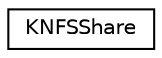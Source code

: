 digraph "Graphical Class Hierarchy"
{
  edge [fontname="Helvetica",fontsize="10",labelfontname="Helvetica",labelfontsize="10"];
  node [fontname="Helvetica",fontsize="10",shape=record];
  rankdir="LR";
  Node0 [label="KNFSShare",height=0.2,width=0.4,color="black", fillcolor="white", style="filled",URL="$classKNFSShare.html",tooltip="Similar functionality like KFileShare, but works only for NFS and do not need any suid script..."];
}

